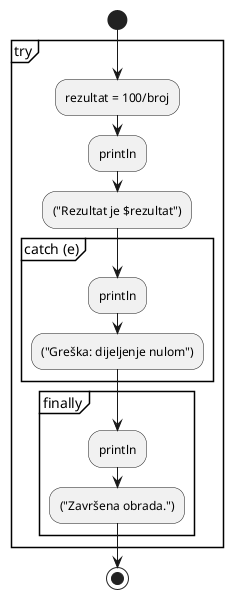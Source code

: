 @startuml
start
group try
:rezultat = 100/broj;
:println;
:("Rezultat je $rezultat");
group catch (e)
:println;
:("Greška: dijeljenje nulom");
end group
group finally
:println;
:("Završena obrada.");
end group
end group
stop
@enduml
